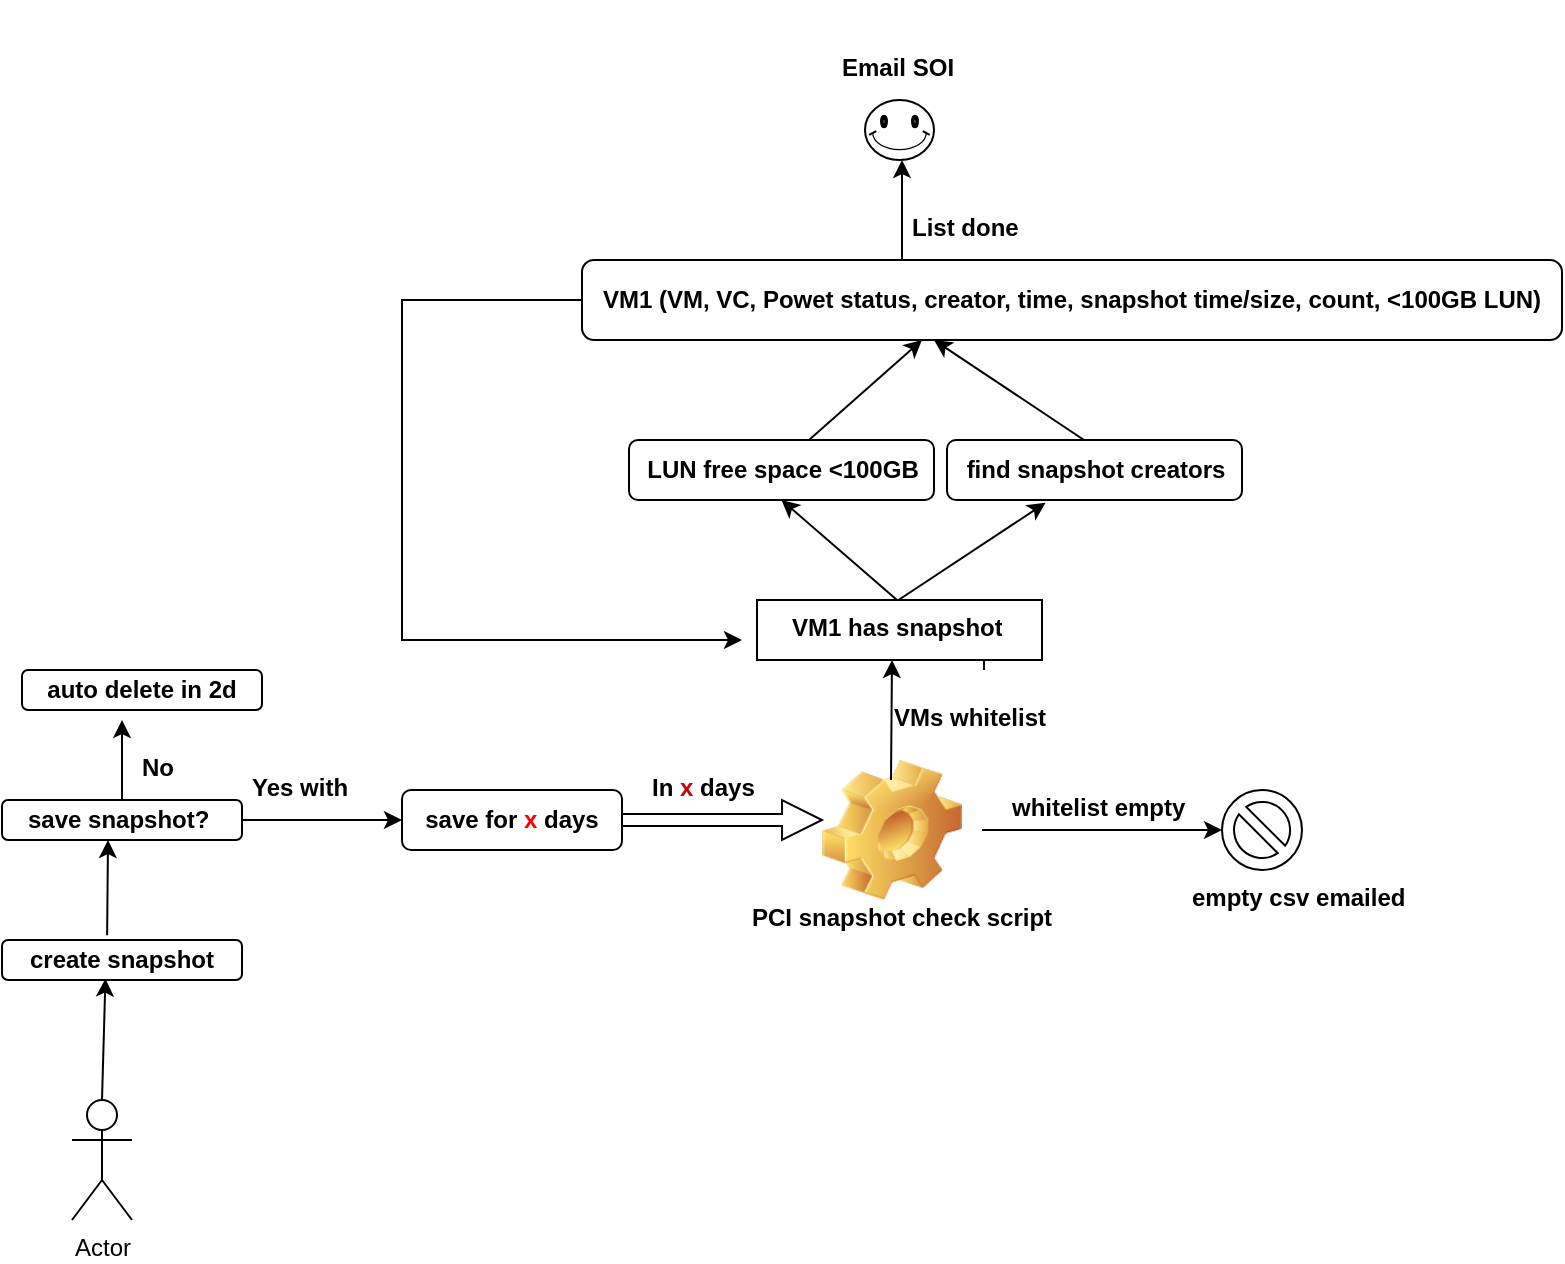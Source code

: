 <mxfile version="20.5.1" type="github">
  <diagram id="X4VMHrq0wyg4YiiNbX0X" name="Page-1">
    <mxGraphModel dx="1641" dy="918" grid="1" gridSize="10" guides="1" tooltips="1" connect="1" arrows="1" fold="1" page="1" pageScale="1" pageWidth="850" pageHeight="1100" math="0" shadow="0">
      <root>
        <mxCell id="0" />
        <mxCell id="1" parent="0" />
        <mxCell id="NoiQ47ZX54XgdV5vE5NG-1" value="Actor" style="shape=umlActor;verticalLabelPosition=bottom;verticalAlign=top;html=1;outlineConnect=0;" vertex="1" parent="1">
          <mxGeometry x="45" y="680" width="30" height="60" as="geometry" />
        </mxCell>
        <mxCell id="NoiQ47ZX54XgdV5vE5NG-2" value="&lt;b&gt;create snapshot&lt;/b&gt;" style="rounded=1;whiteSpace=wrap;html=1;" vertex="1" parent="1">
          <mxGeometry x="10" y="600" width="120" height="20" as="geometry" />
        </mxCell>
        <mxCell id="NoiQ47ZX54XgdV5vE5NG-7" value="" style="endArrow=classic;html=1;rounded=0;exitX=0.5;exitY=0;exitDx=0;exitDy=0;exitPerimeter=0;entryX=0.431;entryY=0.966;entryDx=0;entryDy=0;entryPerimeter=0;" edge="1" parent="1" source="NoiQ47ZX54XgdV5vE5NG-1" target="NoiQ47ZX54XgdV5vE5NG-2">
          <mxGeometry width="50" height="50" relative="1" as="geometry">
            <mxPoint x="400" y="500" as="sourcePoint" />
            <mxPoint x="450" y="450" as="targetPoint" />
          </mxGeometry>
        </mxCell>
        <mxCell id="NoiQ47ZX54XgdV5vE5NG-8" value="" style="endArrow=classic;html=1;rounded=0;exitX=0.438;exitY=-0.12;exitDx=0;exitDy=0;exitPerimeter=0;" edge="1" parent="1" source="NoiQ47ZX54XgdV5vE5NG-2">
          <mxGeometry width="50" height="50" relative="1" as="geometry">
            <mxPoint x="400" y="500" as="sourcePoint" />
            <mxPoint x="63" y="550" as="targetPoint" />
          </mxGeometry>
        </mxCell>
        <mxCell id="NoiQ47ZX54XgdV5vE5NG-9" value="&lt;b&gt;save snapshot?&amp;nbsp;&lt;/b&gt;" style="rounded=1;whiteSpace=wrap;html=1;" vertex="1" parent="1">
          <mxGeometry x="10" y="530" width="120" height="20" as="geometry" />
        </mxCell>
        <mxCell id="NoiQ47ZX54XgdV5vE5NG-10" value="" style="endArrow=classic;html=1;rounded=0;exitX=1;exitY=0.5;exitDx=0;exitDy=0;entryX=1;entryY=1;entryDx=0;entryDy=0;" edge="1" parent="1" source="NoiQ47ZX54XgdV5vE5NG-9" target="NoiQ47ZX54XgdV5vE5NG-12">
          <mxGeometry width="50" height="50" relative="1" as="geometry">
            <mxPoint x="400" y="500" as="sourcePoint" />
            <mxPoint x="230" y="540" as="targetPoint" />
          </mxGeometry>
        </mxCell>
        <mxCell id="NoiQ47ZX54XgdV5vE5NG-11" value="" style="endArrow=classic;html=1;rounded=0;exitX=0.5;exitY=0;exitDx=0;exitDy=0;" edge="1" parent="1" source="NoiQ47ZX54XgdV5vE5NG-9">
          <mxGeometry width="50" height="50" relative="1" as="geometry">
            <mxPoint x="110" y="390" as="sourcePoint" />
            <mxPoint x="70" y="490" as="targetPoint" />
          </mxGeometry>
        </mxCell>
        <mxCell id="NoiQ47ZX54XgdV5vE5NG-12" value="&lt;h1&gt;&lt;font style=&quot;font-size: 12px;&quot;&gt;Yes with INC&lt;/font&gt;&lt;/h1&gt;" style="text;html=1;strokeColor=none;fillColor=none;spacing=5;spacingTop=-20;whiteSpace=wrap;overflow=hidden;rounded=0;" vertex="1" parent="1">
          <mxGeometry x="130" y="500" width="80" height="40" as="geometry" />
        </mxCell>
        <mxCell id="NoiQ47ZX54XgdV5vE5NG-14" value="&lt;h1&gt;&lt;font style=&quot;font-size: 12px;&quot;&gt;No&lt;/font&gt;&lt;/h1&gt;" style="text;html=1;strokeColor=none;fillColor=none;spacing=5;spacingTop=-20;whiteSpace=wrap;overflow=hidden;rounded=0;" vertex="1" parent="1">
          <mxGeometry x="75" y="490" width="30" height="30" as="geometry" />
        </mxCell>
        <mxCell id="NoiQ47ZX54XgdV5vE5NG-16" value="&lt;b&gt;auto delete in 2d&lt;/b&gt;" style="rounded=1;whiteSpace=wrap;html=1;" vertex="1" parent="1">
          <mxGeometry x="20" y="465" width="120" height="20" as="geometry" />
        </mxCell>
        <mxCell id="NoiQ47ZX54XgdV5vE5NG-18" value="&lt;b&gt;save for &lt;font color=&quot;#ff0000&quot;&gt;x&lt;/font&gt; days&lt;/b&gt;" style="rounded=1;whiteSpace=wrap;html=1;" vertex="1" parent="1">
          <mxGeometry x="210" y="525" width="110" height="30" as="geometry" />
        </mxCell>
        <mxCell id="NoiQ47ZX54XgdV5vE5NG-29" value="" style="shape=image;html=1;verticalLabelPosition=bottom;verticalAlign=top;imageAspect=0;image=img/clipart/Gear_128x128.png;fontSize=12;fontColor=#FF0000;" vertex="1" parent="1">
          <mxGeometry x="420" y="510" width="70" height="70" as="geometry" />
        </mxCell>
        <mxCell id="NoiQ47ZX54XgdV5vE5NG-30" value="&lt;h1 style=&quot;&quot;&gt;&lt;span style=&quot;font-size: 12px;&quot;&gt;PCI snapshot check script&lt;/span&gt;&lt;/h1&gt;" style="text;html=1;strokeColor=none;fillColor=none;spacing=5;spacingTop=-20;whiteSpace=wrap;overflow=hidden;rounded=0;align=left;" vertex="1" parent="1">
          <mxGeometry x="380" y="565" width="171" height="60" as="geometry" />
        </mxCell>
        <mxCell id="NoiQ47ZX54XgdV5vE5NG-32" value="" style="shape=singleArrow;whiteSpace=wrap;html=1;fontSize=12;fontColor=#FF0000;" vertex="1" parent="1">
          <mxGeometry x="320" y="530" width="100" height="20" as="geometry" />
        </mxCell>
        <mxCell id="NoiQ47ZX54XgdV5vE5NG-35" value="" style="endArrow=classic;html=1;rounded=0;fontSize=12;fontColor=#FF0000;" edge="1" parent="1">
          <mxGeometry width="50" height="50" relative="1" as="geometry">
            <mxPoint x="500" y="545" as="sourcePoint" />
            <mxPoint x="620" y="545" as="targetPoint" />
          </mxGeometry>
        </mxCell>
        <mxCell id="NoiQ47ZX54XgdV5vE5NG-36" value="&lt;h1&gt;&lt;font style=&quot;font-size: 12px;&quot;&gt;whitelist empty&lt;/font&gt;&lt;/h1&gt;" style="text;html=1;strokeColor=none;fillColor=none;spacing=5;spacingTop=-20;whiteSpace=wrap;overflow=hidden;rounded=0;" vertex="1" parent="1">
          <mxGeometry x="510" y="510" width="100" height="40" as="geometry" />
        </mxCell>
        <mxCell id="NoiQ47ZX54XgdV5vE5NG-37" value="" style="verticalLabelPosition=bottom;verticalAlign=top;html=1;shape=mxgraph.basic.no_symbol;fontSize=12;fontColor=#FF0000;labelBorderColor=#CC0000;" vertex="1" parent="1">
          <mxGeometry x="620" y="525" width="40" height="40" as="geometry" />
        </mxCell>
        <mxCell id="NoiQ47ZX54XgdV5vE5NG-41" value="&lt;h1&gt;&lt;span style=&quot;font-size: 12px;&quot;&gt;empty csv emailed&lt;/span&gt;&lt;/h1&gt;" style="text;html=1;strokeColor=none;fillColor=none;spacing=5;spacingTop=-20;whiteSpace=wrap;overflow=hidden;rounded=0;" vertex="1" parent="1">
          <mxGeometry x="600" y="555" width="140" height="40" as="geometry" />
        </mxCell>
        <mxCell id="NoiQ47ZX54XgdV5vE5NG-42" value="" style="endArrow=classic;html=1;rounded=0;" edge="1" parent="1">
          <mxGeometry width="50" height="50" relative="1" as="geometry">
            <mxPoint x="454.5" y="520" as="sourcePoint" />
            <mxPoint x="455" y="460" as="targetPoint" />
          </mxGeometry>
        </mxCell>
        <mxCell id="NoiQ47ZX54XgdV5vE5NG-73" value="" style="edgeStyle=orthogonalEdgeStyle;rounded=0;orthogonalLoop=1;jettySize=auto;html=1;fontSize=12;fontColor=#FF0000;" edge="1" parent="1" source="NoiQ47ZX54XgdV5vE5NG-43" target="NoiQ47ZX54XgdV5vE5NG-46">
          <mxGeometry relative="1" as="geometry" />
        </mxCell>
        <mxCell id="NoiQ47ZX54XgdV5vE5NG-43" value="&lt;h1&gt;&lt;span style=&quot;font-size: 12px;&quot;&gt;VMs whitelist&lt;/span&gt;&lt;/h1&gt;" style="text;html=1;strokeColor=none;fillColor=none;spacing=5;spacingTop=-20;whiteSpace=wrap;overflow=hidden;rounded=0;" vertex="1" parent="1">
          <mxGeometry x="451" y="465" width="100" height="40" as="geometry" />
        </mxCell>
        <mxCell id="NoiQ47ZX54XgdV5vE5NG-45" value="" style="rounded=0;whiteSpace=wrap;html=1;labelBackgroundColor=#FF3333;labelBorderColor=#CC0000;fontSize=12;fontColor=#FF0000;" vertex="1" parent="1">
          <mxGeometry x="387.5" y="430" width="142.5" height="30" as="geometry" />
        </mxCell>
        <mxCell id="NoiQ47ZX54XgdV5vE5NG-46" value="&lt;h1&gt;&lt;font style=&quot;font-size: 12px;&quot;&gt;VM1 has snapshot&lt;/font&gt;&lt;/h1&gt;" style="text;html=1;strokeColor=none;fillColor=none;spacing=5;spacingTop=-20;whiteSpace=wrap;overflow=hidden;rounded=0;" vertex="1" parent="1">
          <mxGeometry x="400" y="420" width="130" height="40" as="geometry" />
        </mxCell>
        <mxCell id="NoiQ47ZX54XgdV5vE5NG-47" value="" style="endArrow=classic;html=1;rounded=0;entryX=0.334;entryY=1.047;entryDx=0;entryDy=0;entryPerimeter=0;" edge="1" parent="1" target="NoiQ47ZX54XgdV5vE5NG-56">
          <mxGeometry width="50" height="50" relative="1" as="geometry">
            <mxPoint x="458.25" y="430" as="sourcePoint" />
            <mxPoint x="543.75" y="380" as="targetPoint" />
          </mxGeometry>
        </mxCell>
        <mxCell id="NoiQ47ZX54XgdV5vE5NG-56" value="&lt;b&gt;find snapshot creators&lt;/b&gt;" style="rounded=1;whiteSpace=wrap;html=1;" vertex="1" parent="1">
          <mxGeometry x="482.5" y="350" width="147.5" height="30" as="geometry" />
        </mxCell>
        <mxCell id="NoiQ47ZX54XgdV5vE5NG-57" value="&lt;b&gt;LUN free space &amp;lt;100GB&lt;/b&gt;" style="rounded=1;whiteSpace=wrap;html=1;" vertex="1" parent="1">
          <mxGeometry x="323.5" y="350" width="152.5" height="30" as="geometry" />
        </mxCell>
        <mxCell id="NoiQ47ZX54XgdV5vE5NG-59" value="" style="endArrow=classic;html=1;rounded=0;entryX=0.5;entryY=1;entryDx=0;entryDy=0;" edge="1" parent="1" target="NoiQ47ZX54XgdV5vE5NG-57">
          <mxGeometry width="50" height="50" relative="1" as="geometry">
            <mxPoint x="457.5" y="430" as="sourcePoint" />
            <mxPoint x="420" y="390" as="targetPoint" />
          </mxGeometry>
        </mxCell>
        <mxCell id="NoiQ47ZX54XgdV5vE5NG-63" value="" style="endArrow=classic;html=1;rounded=0;fontSize=12;fontColor=#FF0000;" edge="1" parent="1">
          <mxGeometry width="50" height="50" relative="1" as="geometry">
            <mxPoint x="413.5" y="350" as="sourcePoint" />
            <mxPoint x="470" y="300" as="targetPoint" />
          </mxGeometry>
        </mxCell>
        <mxCell id="NoiQ47ZX54XgdV5vE5NG-64" value="" style="endArrow=classic;html=1;rounded=0;fontSize=12;fontColor=#FF0000;" edge="1" parent="1">
          <mxGeometry width="50" height="50" relative="1" as="geometry">
            <mxPoint x="551" y="350" as="sourcePoint" />
            <mxPoint x="476" y="300" as="targetPoint" />
          </mxGeometry>
        </mxCell>
        <mxCell id="NoiQ47ZX54XgdV5vE5NG-71" style="edgeStyle=orthogonalEdgeStyle;rounded=0;orthogonalLoop=1;jettySize=auto;html=1;exitX=0;exitY=0.5;exitDx=0;exitDy=0;fontSize=12;fontColor=#FF0000;spacing=5;shadow=0;" edge="1" parent="1" source="NoiQ47ZX54XgdV5vE5NG-68">
          <mxGeometry relative="1" as="geometry">
            <mxPoint x="380" y="450" as="targetPoint" />
            <Array as="points">
              <mxPoint x="210" y="280" />
              <mxPoint x="210" y="450" />
              <mxPoint x="380" y="450" />
            </Array>
          </mxGeometry>
        </mxCell>
        <mxCell id="NoiQ47ZX54XgdV5vE5NG-68" value="&lt;b&gt;VM1 (VM, VC, Powet status, creator, time, snapshot time/size, count, &amp;lt;100GB LUN)&lt;/b&gt;" style="rounded=1;whiteSpace=wrap;html=1;" vertex="1" parent="1">
          <mxGeometry x="300" y="260" width="490" height="40" as="geometry" />
        </mxCell>
        <mxCell id="NoiQ47ZX54XgdV5vE5NG-72" value="" style="endArrow=classic;html=1;rounded=0;fontSize=12;fontColor=#FF0000;" edge="1" parent="1">
          <mxGeometry width="50" height="50" relative="1" as="geometry">
            <mxPoint x="460" y="260" as="sourcePoint" />
            <mxPoint x="460" y="210" as="targetPoint" />
          </mxGeometry>
        </mxCell>
        <mxCell id="NoiQ47ZX54XgdV5vE5NG-74" value="&lt;h1&gt;&lt;font style=&quot;font-size: 12px;&quot;&gt;List done&lt;/font&gt;&lt;/h1&gt;" style="text;html=1;strokeColor=none;fillColor=none;spacing=5;spacingTop=-20;whiteSpace=wrap;overflow=hidden;rounded=0;" vertex="1" parent="1">
          <mxGeometry x="460" y="220" width="100" height="40" as="geometry" />
        </mxCell>
        <mxCell id="NoiQ47ZX54XgdV5vE5NG-75" value="" style="verticalLabelPosition=bottom;verticalAlign=top;html=1;shape=mxgraph.basic.smiley;labelBackgroundColor=#FF3333;labelBorderColor=#CC0000;fontSize=12;fontColor=#FF0000;" vertex="1" parent="1">
          <mxGeometry x="441.5" y="180" width="34.5" height="30" as="geometry" />
        </mxCell>
        <mxCell id="NoiQ47ZX54XgdV5vE5NG-77" value="&lt;h1&gt;&lt;font style=&quot;font-size: 12px;&quot;&gt;Email SOI&lt;/font&gt;&lt;/h1&gt;" style="text;html=1;strokeColor=none;fillColor=none;spacing=5;spacingTop=-20;whiteSpace=wrap;overflow=hidden;rounded=0;" vertex="1" parent="1">
          <mxGeometry x="425" y="140" width="90" height="40" as="geometry" />
        </mxCell>
        <mxCell id="NoiQ47ZX54XgdV5vE5NG-79" value="&lt;h1&gt;&lt;font style=&quot;font-size: 12px;&quot;&gt;In &lt;font color=&quot;#cc0000&quot;&gt;x&lt;/font&gt; days&lt;/font&gt;&lt;/h1&gt;" style="text;html=1;strokeColor=none;fillColor=none;spacing=5;spacingTop=-20;whiteSpace=wrap;overflow=hidden;rounded=0;" vertex="1" parent="1">
          <mxGeometry x="330" y="500" width="80" height="40" as="geometry" />
        </mxCell>
      </root>
    </mxGraphModel>
  </diagram>
</mxfile>

